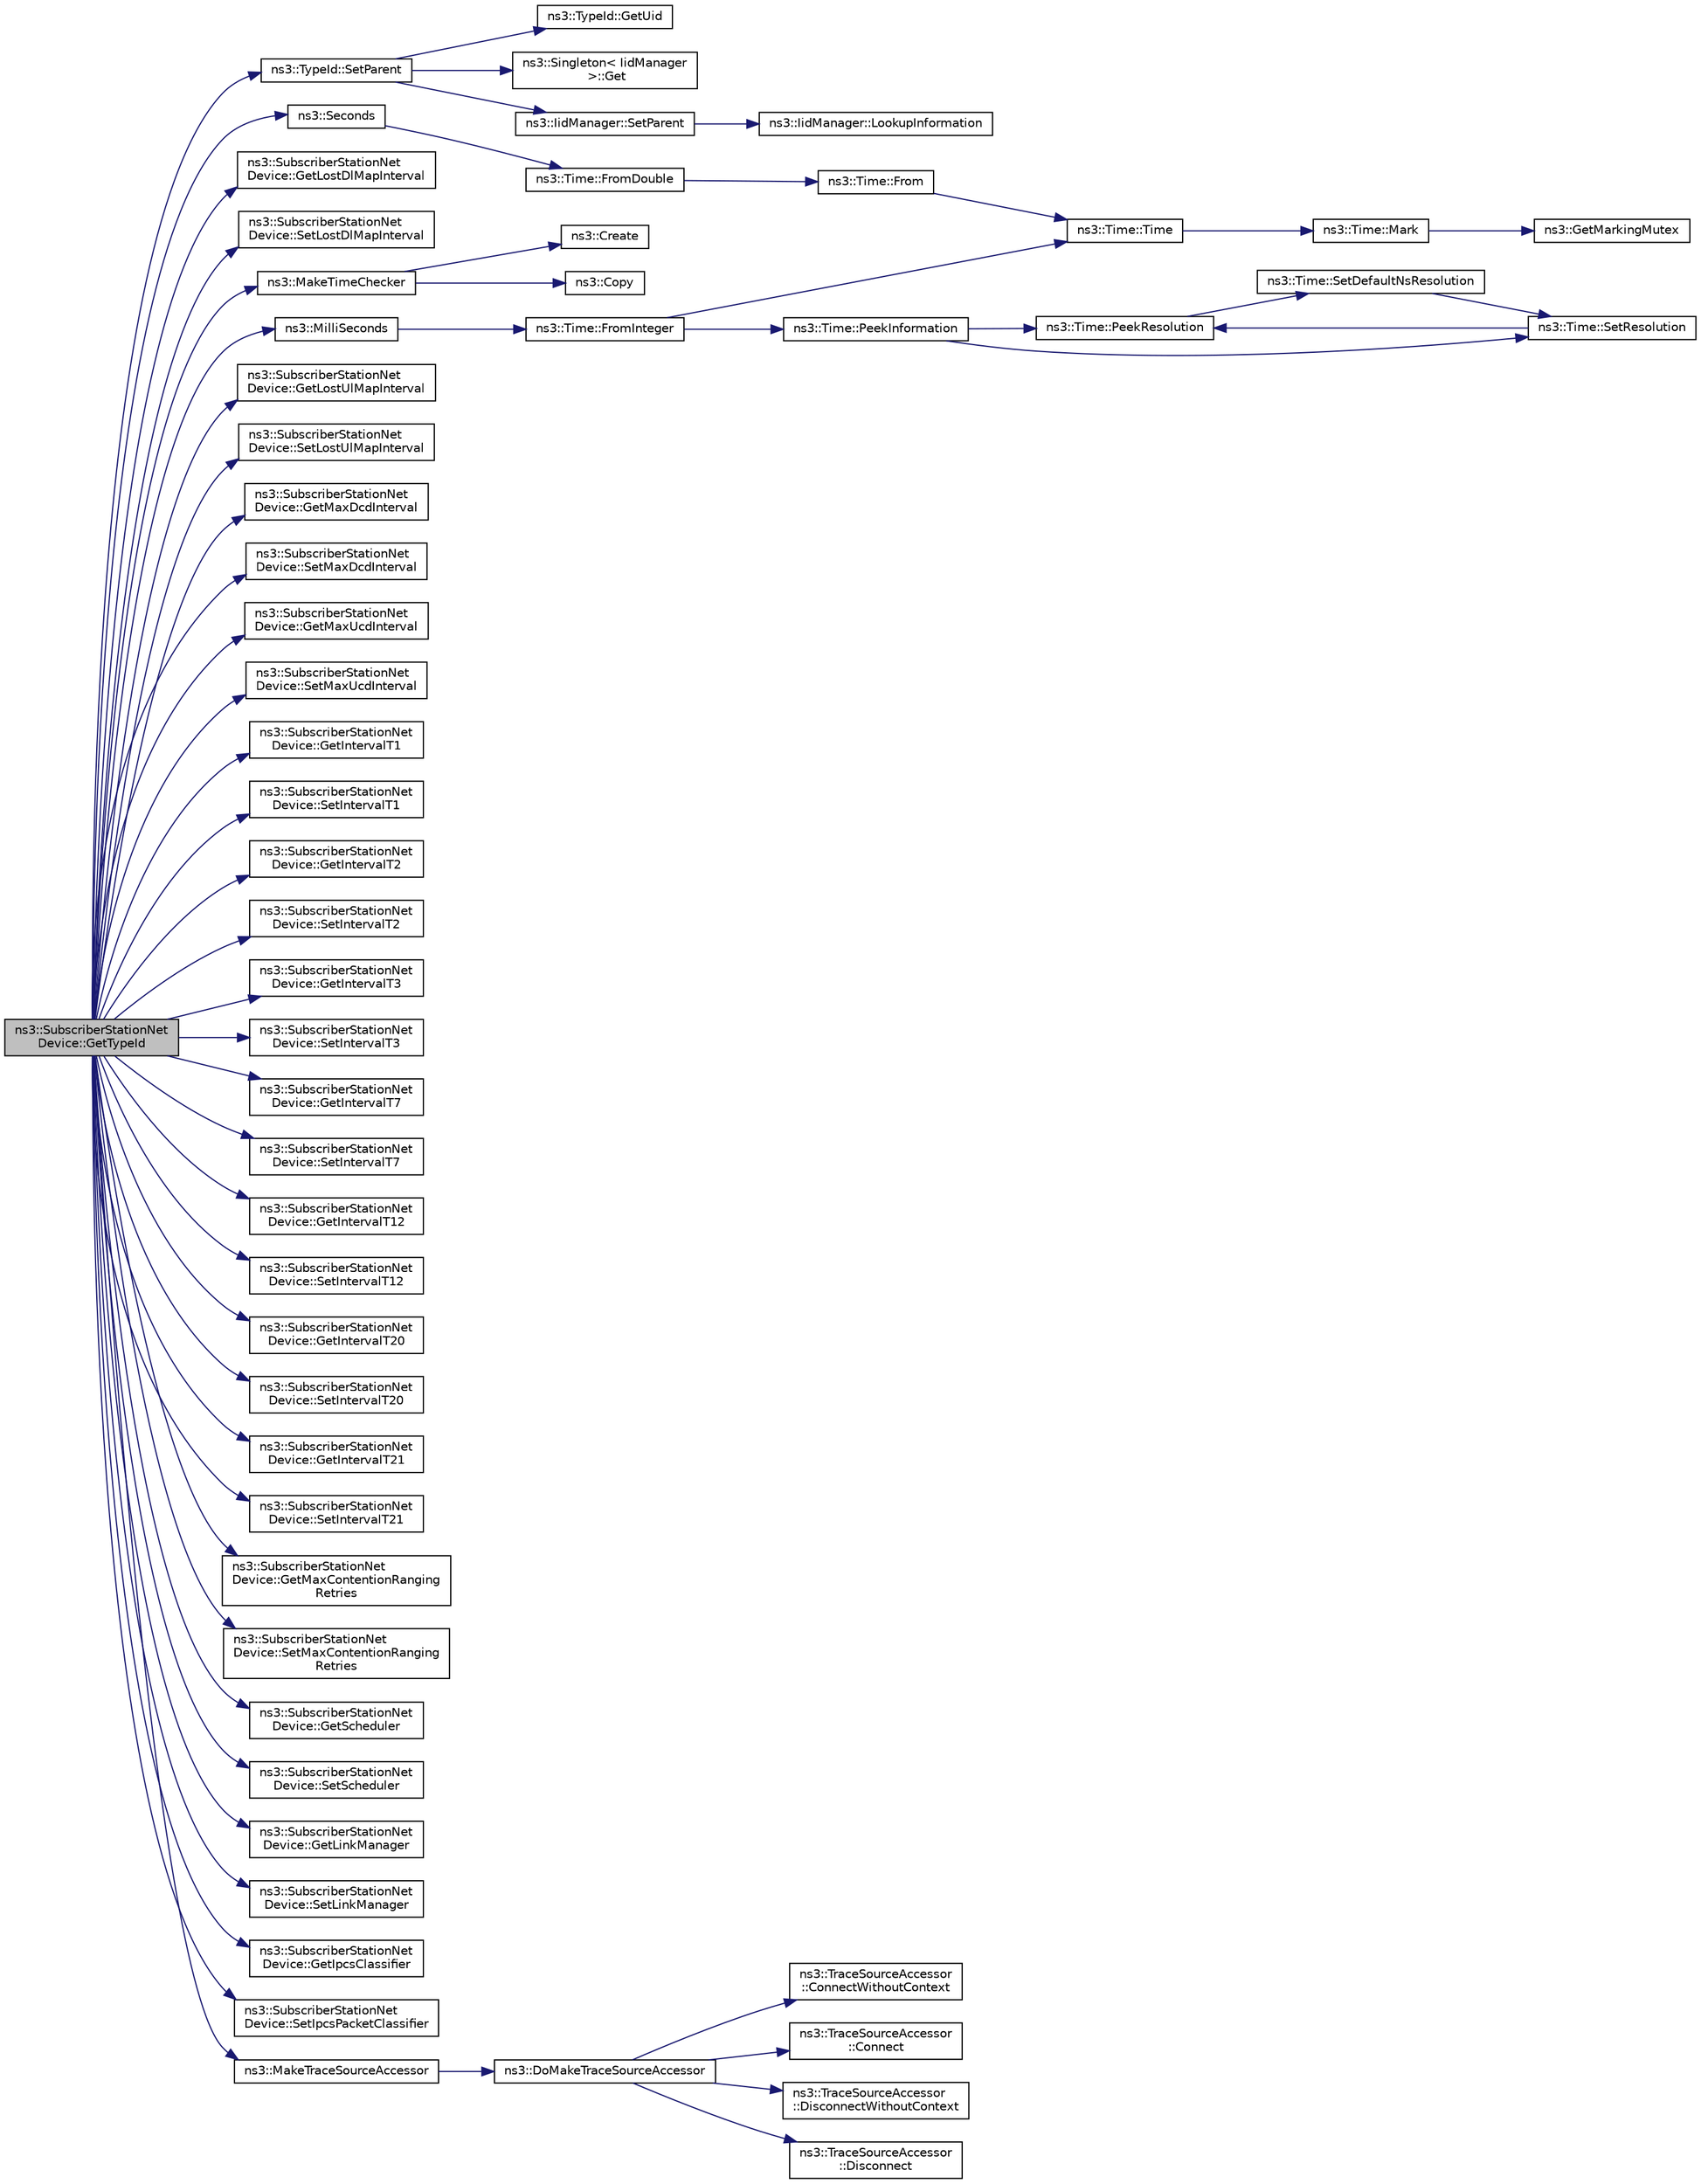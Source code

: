 digraph "ns3::SubscriberStationNetDevice::GetTypeId"
{
  edge [fontname="Helvetica",fontsize="10",labelfontname="Helvetica",labelfontsize="10"];
  node [fontname="Helvetica",fontsize="10",shape=record];
  rankdir="LR";
  Node1 [label="ns3::SubscriberStationNet\lDevice::GetTypeId",height=0.2,width=0.4,color="black", fillcolor="grey75", style="filled", fontcolor="black"];
  Node1 -> Node2 [color="midnightblue",fontsize="10",style="solid"];
  Node2 [label="ns3::TypeId::SetParent",height=0.2,width=0.4,color="black", fillcolor="white", style="filled",URL="$d6/d11/classns3_1_1TypeId.html#abaaca67ab7d2471067e7c275df0f7309"];
  Node2 -> Node3 [color="midnightblue",fontsize="10",style="solid"];
  Node3 [label="ns3::TypeId::GetUid",height=0.2,width=0.4,color="black", fillcolor="white", style="filled",URL="$d6/d11/classns3_1_1TypeId.html#acd3e41de6340d06299f4fd63e2ed8da0"];
  Node2 -> Node4 [color="midnightblue",fontsize="10",style="solid"];
  Node4 [label="ns3::Singleton\< IidManager\l \>::Get",height=0.2,width=0.4,color="black", fillcolor="white", style="filled",URL="$d8/d77/classns3_1_1Singleton.html#a80a2cd3c25a27ea72add7a9f7a141ffa"];
  Node2 -> Node5 [color="midnightblue",fontsize="10",style="solid"];
  Node5 [label="ns3::IidManager::SetParent",height=0.2,width=0.4,color="black", fillcolor="white", style="filled",URL="$d4/d1c/classns3_1_1IidManager.html#a4042931260554c907699367b6811426f"];
  Node5 -> Node6 [color="midnightblue",fontsize="10",style="solid"];
  Node6 [label="ns3::IidManager::LookupInformation",height=0.2,width=0.4,color="black", fillcolor="white", style="filled",URL="$d4/d1c/classns3_1_1IidManager.html#a6b1f4ba2815dba27a377e8a8db2384cf"];
  Node1 -> Node7 [color="midnightblue",fontsize="10",style="solid"];
  Node7 [label="ns3::Seconds",height=0.2,width=0.4,color="black", fillcolor="white", style="filled",URL="$d1/dec/group__timecivil.html#ga33c34b816f8ff6628e33d5c8e9713b9e"];
  Node7 -> Node8 [color="midnightblue",fontsize="10",style="solid"];
  Node8 [label="ns3::Time::FromDouble",height=0.2,width=0.4,color="black", fillcolor="white", style="filled",URL="$dc/d04/classns3_1_1Time.html#a60e845f4a74e62495b86356afe604cb4"];
  Node8 -> Node9 [color="midnightblue",fontsize="10",style="solid"];
  Node9 [label="ns3::Time::From",height=0.2,width=0.4,color="black", fillcolor="white", style="filled",URL="$dc/d04/classns3_1_1Time.html#a34e4acc13d0e08cc8cb9cd3b838b9baf"];
  Node9 -> Node10 [color="midnightblue",fontsize="10",style="solid"];
  Node10 [label="ns3::Time::Time",height=0.2,width=0.4,color="black", fillcolor="white", style="filled",URL="$dc/d04/classns3_1_1Time.html#a8a39dc1b8cbbd7fe6d940e492d1b925e"];
  Node10 -> Node11 [color="midnightblue",fontsize="10",style="solid"];
  Node11 [label="ns3::Time::Mark",height=0.2,width=0.4,color="black", fillcolor="white", style="filled",URL="$dc/d04/classns3_1_1Time.html#aa7eef2a1119c1c4855d99f1e83d44c54"];
  Node11 -> Node12 [color="midnightblue",fontsize="10",style="solid"];
  Node12 [label="ns3::GetMarkingMutex",height=0.2,width=0.4,color="black", fillcolor="white", style="filled",URL="$d7/d2e/namespacens3.html#ac4356aa982bd2ddb0f7ebbf94539919d"];
  Node1 -> Node13 [color="midnightblue",fontsize="10",style="solid"];
  Node13 [label="ns3::SubscriberStationNet\lDevice::GetLostDlMapInterval",height=0.2,width=0.4,color="black", fillcolor="white", style="filled",URL="$d4/de5/classns3_1_1SubscriberStationNetDevice.html#a737de9b42898da37948466c9121c1062"];
  Node1 -> Node14 [color="midnightblue",fontsize="10",style="solid"];
  Node14 [label="ns3::SubscriberStationNet\lDevice::SetLostDlMapInterval",height=0.2,width=0.4,color="black", fillcolor="white", style="filled",URL="$d4/de5/classns3_1_1SubscriberStationNetDevice.html#ab3e45418a327b441cc4a12b6c2522a08"];
  Node1 -> Node15 [color="midnightblue",fontsize="10",style="solid"];
  Node15 [label="ns3::MakeTimeChecker",height=0.2,width=0.4,color="black", fillcolor="white", style="filled",URL="$d9/d7d/group__time.html#ga7032965bd4afa578691d88c09e4481c1",tooltip="Helper to make a Time checker with bounded range. Both limits are inclusive. "];
  Node15 -> Node16 [color="midnightblue",fontsize="10",style="solid"];
  Node16 [label="ns3::Create",height=0.2,width=0.4,color="black", fillcolor="white", style="filled",URL="$d2/df2/group__ptr.html#ga0406dd2d929ceac05ce39d4579fa3e4b"];
  Node15 -> Node17 [color="midnightblue",fontsize="10",style="solid"];
  Node17 [label="ns3::Copy",height=0.2,width=0.4,color="black", fillcolor="white", style="filled",URL="$d7/d2e/namespacens3.html#a952d99f6d759fee74dda19f308451bc1"];
  Node1 -> Node18 [color="midnightblue",fontsize="10",style="solid"];
  Node18 [label="ns3::MilliSeconds",height=0.2,width=0.4,color="black", fillcolor="white", style="filled",URL="$d1/dec/group__timecivil.html#gaf26127cf4571146b83a92ee18679c7a9"];
  Node18 -> Node19 [color="midnightblue",fontsize="10",style="solid"];
  Node19 [label="ns3::Time::FromInteger",height=0.2,width=0.4,color="black", fillcolor="white", style="filled",URL="$dc/d04/classns3_1_1Time.html#a3e742c67b2764e75ff95f9b754d43fe9"];
  Node19 -> Node20 [color="midnightblue",fontsize="10",style="solid"];
  Node20 [label="ns3::Time::PeekInformation",height=0.2,width=0.4,color="black", fillcolor="white", style="filled",URL="$dc/d04/classns3_1_1Time.html#a0b023c55c20582aa7c1781aacf128034"];
  Node20 -> Node21 [color="midnightblue",fontsize="10",style="solid"];
  Node21 [label="ns3::Time::PeekResolution",height=0.2,width=0.4,color="black", fillcolor="white", style="filled",URL="$dc/d04/classns3_1_1Time.html#a963e53522278fcbdf1ab9f7adbd0f5d6"];
  Node21 -> Node22 [color="midnightblue",fontsize="10",style="solid"];
  Node22 [label="ns3::Time::SetDefaultNsResolution",height=0.2,width=0.4,color="black", fillcolor="white", style="filled",URL="$dc/d04/classns3_1_1Time.html#a6a872e62f71dfa817fef2c549473d980"];
  Node22 -> Node23 [color="midnightblue",fontsize="10",style="solid"];
  Node23 [label="ns3::Time::SetResolution",height=0.2,width=0.4,color="black", fillcolor="white", style="filled",URL="$dc/d04/classns3_1_1Time.html#ac89165ba7715b66017a49c718f4aef09"];
  Node23 -> Node21 [color="midnightblue",fontsize="10",style="solid"];
  Node20 -> Node23 [color="midnightblue",fontsize="10",style="solid"];
  Node19 -> Node10 [color="midnightblue",fontsize="10",style="solid"];
  Node1 -> Node24 [color="midnightblue",fontsize="10",style="solid"];
  Node24 [label="ns3::SubscriberStationNet\lDevice::GetLostUlMapInterval",height=0.2,width=0.4,color="black", fillcolor="white", style="filled",URL="$d4/de5/classns3_1_1SubscriberStationNetDevice.html#a1d99717df71233304f6f1422e4c40140"];
  Node1 -> Node25 [color="midnightblue",fontsize="10",style="solid"];
  Node25 [label="ns3::SubscriberStationNet\lDevice::SetLostUlMapInterval",height=0.2,width=0.4,color="black", fillcolor="white", style="filled",URL="$d4/de5/classns3_1_1SubscriberStationNetDevice.html#a63f2307780be213f889626b12d7607e3"];
  Node1 -> Node26 [color="midnightblue",fontsize="10",style="solid"];
  Node26 [label="ns3::SubscriberStationNet\lDevice::GetMaxDcdInterval",height=0.2,width=0.4,color="black", fillcolor="white", style="filled",URL="$d4/de5/classns3_1_1SubscriberStationNetDevice.html#a628b51a13458fa7abaef5272abffaeee"];
  Node1 -> Node27 [color="midnightblue",fontsize="10",style="solid"];
  Node27 [label="ns3::SubscriberStationNet\lDevice::SetMaxDcdInterval",height=0.2,width=0.4,color="black", fillcolor="white", style="filled",URL="$d4/de5/classns3_1_1SubscriberStationNetDevice.html#a4585da17939328e8b4a1ef4c6834064d"];
  Node1 -> Node28 [color="midnightblue",fontsize="10",style="solid"];
  Node28 [label="ns3::SubscriberStationNet\lDevice::GetMaxUcdInterval",height=0.2,width=0.4,color="black", fillcolor="white", style="filled",URL="$d4/de5/classns3_1_1SubscriberStationNetDevice.html#ad4c349a64630f649abfa8cf9dc12ad55"];
  Node1 -> Node29 [color="midnightblue",fontsize="10",style="solid"];
  Node29 [label="ns3::SubscriberStationNet\lDevice::SetMaxUcdInterval",height=0.2,width=0.4,color="black", fillcolor="white", style="filled",URL="$d4/de5/classns3_1_1SubscriberStationNetDevice.html#afbb70fe7e08bd4230ee03312328fb1b6"];
  Node1 -> Node30 [color="midnightblue",fontsize="10",style="solid"];
  Node30 [label="ns3::SubscriberStationNet\lDevice::GetIntervalT1",height=0.2,width=0.4,color="black", fillcolor="white", style="filled",URL="$d4/de5/classns3_1_1SubscriberStationNetDevice.html#a40555412fa9dc77df354030168e0d662"];
  Node1 -> Node31 [color="midnightblue",fontsize="10",style="solid"];
  Node31 [label="ns3::SubscriberStationNet\lDevice::SetIntervalT1",height=0.2,width=0.4,color="black", fillcolor="white", style="filled",URL="$d4/de5/classns3_1_1SubscriberStationNetDevice.html#a3d0eced821975da68d0182f96c17cd81"];
  Node1 -> Node32 [color="midnightblue",fontsize="10",style="solid"];
  Node32 [label="ns3::SubscriberStationNet\lDevice::GetIntervalT2",height=0.2,width=0.4,color="black", fillcolor="white", style="filled",URL="$d4/de5/classns3_1_1SubscriberStationNetDevice.html#a4ef793930cbb70ec9e49c0c8b7d992ae"];
  Node1 -> Node33 [color="midnightblue",fontsize="10",style="solid"];
  Node33 [label="ns3::SubscriberStationNet\lDevice::SetIntervalT2",height=0.2,width=0.4,color="black", fillcolor="white", style="filled",URL="$d4/de5/classns3_1_1SubscriberStationNetDevice.html#a9f483dc03d4994f3a6f302c7a1dc4ecd"];
  Node1 -> Node34 [color="midnightblue",fontsize="10",style="solid"];
  Node34 [label="ns3::SubscriberStationNet\lDevice::GetIntervalT3",height=0.2,width=0.4,color="black", fillcolor="white", style="filled",URL="$d4/de5/classns3_1_1SubscriberStationNetDevice.html#a44d58fe9951838bf4cc43d10f676096c"];
  Node1 -> Node35 [color="midnightblue",fontsize="10",style="solid"];
  Node35 [label="ns3::SubscriberStationNet\lDevice::SetIntervalT3",height=0.2,width=0.4,color="black", fillcolor="white", style="filled",URL="$d4/de5/classns3_1_1SubscriberStationNetDevice.html#aa7a44e7812678c7ae922457c17121e64"];
  Node1 -> Node36 [color="midnightblue",fontsize="10",style="solid"];
  Node36 [label="ns3::SubscriberStationNet\lDevice::GetIntervalT7",height=0.2,width=0.4,color="black", fillcolor="white", style="filled",URL="$d4/de5/classns3_1_1SubscriberStationNetDevice.html#a94cea1ae0e0b557a201822b5f1bf2fef"];
  Node1 -> Node37 [color="midnightblue",fontsize="10",style="solid"];
  Node37 [label="ns3::SubscriberStationNet\lDevice::SetIntervalT7",height=0.2,width=0.4,color="black", fillcolor="white", style="filled",URL="$d4/de5/classns3_1_1SubscriberStationNetDevice.html#ac21986727dc13c0963002692260f15c3"];
  Node1 -> Node38 [color="midnightblue",fontsize="10",style="solid"];
  Node38 [label="ns3::SubscriberStationNet\lDevice::GetIntervalT12",height=0.2,width=0.4,color="black", fillcolor="white", style="filled",URL="$d4/de5/classns3_1_1SubscriberStationNetDevice.html#a2abfe5609632c7ca5ca9c8e05425983e"];
  Node1 -> Node39 [color="midnightblue",fontsize="10",style="solid"];
  Node39 [label="ns3::SubscriberStationNet\lDevice::SetIntervalT12",height=0.2,width=0.4,color="black", fillcolor="white", style="filled",URL="$d4/de5/classns3_1_1SubscriberStationNetDevice.html#aa766c01a50b7dead37cb7e8a8c125866"];
  Node1 -> Node40 [color="midnightblue",fontsize="10",style="solid"];
  Node40 [label="ns3::SubscriberStationNet\lDevice::GetIntervalT20",height=0.2,width=0.4,color="black", fillcolor="white", style="filled",URL="$d4/de5/classns3_1_1SubscriberStationNetDevice.html#a610c71850cdc6979a37516bff65b335b"];
  Node1 -> Node41 [color="midnightblue",fontsize="10",style="solid"];
  Node41 [label="ns3::SubscriberStationNet\lDevice::SetIntervalT20",height=0.2,width=0.4,color="black", fillcolor="white", style="filled",URL="$d4/de5/classns3_1_1SubscriberStationNetDevice.html#a3632a6e8747c623d76a42ba04d1e2bff"];
  Node1 -> Node42 [color="midnightblue",fontsize="10",style="solid"];
  Node42 [label="ns3::SubscriberStationNet\lDevice::GetIntervalT21",height=0.2,width=0.4,color="black", fillcolor="white", style="filled",URL="$d4/de5/classns3_1_1SubscriberStationNetDevice.html#a50ca17be4aafba3a5e4fe0b09377f63d"];
  Node1 -> Node43 [color="midnightblue",fontsize="10",style="solid"];
  Node43 [label="ns3::SubscriberStationNet\lDevice::SetIntervalT21",height=0.2,width=0.4,color="black", fillcolor="white", style="filled",URL="$d4/de5/classns3_1_1SubscriberStationNetDevice.html#a3515531d206ef5a6f22e280e438ed323"];
  Node1 -> Node44 [color="midnightblue",fontsize="10",style="solid"];
  Node44 [label="ns3::SubscriberStationNet\lDevice::GetMaxContentionRanging\lRetries",height=0.2,width=0.4,color="black", fillcolor="white", style="filled",URL="$d4/de5/classns3_1_1SubscriberStationNetDevice.html#a3aed1d6f40215ad2f993854d456e92a2"];
  Node1 -> Node45 [color="midnightblue",fontsize="10",style="solid"];
  Node45 [label="ns3::SubscriberStationNet\lDevice::SetMaxContentionRanging\lRetries",height=0.2,width=0.4,color="black", fillcolor="white", style="filled",URL="$d4/de5/classns3_1_1SubscriberStationNetDevice.html#a9773a4526d49df1e45a2ef73fef52d08"];
  Node1 -> Node46 [color="midnightblue",fontsize="10",style="solid"];
  Node46 [label="ns3::SubscriberStationNet\lDevice::GetScheduler",height=0.2,width=0.4,color="black", fillcolor="white", style="filled",URL="$d4/de5/classns3_1_1SubscriberStationNetDevice.html#a5a1914c1380b84087a6ec824900dbb38"];
  Node1 -> Node47 [color="midnightblue",fontsize="10",style="solid"];
  Node47 [label="ns3::SubscriberStationNet\lDevice::SetScheduler",height=0.2,width=0.4,color="black", fillcolor="white", style="filled",URL="$d4/de5/classns3_1_1SubscriberStationNetDevice.html#a5735241f5c5aff33d26756b6ecf0aad2"];
  Node1 -> Node48 [color="midnightblue",fontsize="10",style="solid"];
  Node48 [label="ns3::SubscriberStationNet\lDevice::GetLinkManager",height=0.2,width=0.4,color="black", fillcolor="white", style="filled",URL="$d4/de5/classns3_1_1SubscriberStationNetDevice.html#abd6cc1e645a5e7a84ea37a997fdfcea7"];
  Node1 -> Node49 [color="midnightblue",fontsize="10",style="solid"];
  Node49 [label="ns3::SubscriberStationNet\lDevice::SetLinkManager",height=0.2,width=0.4,color="black", fillcolor="white", style="filled",URL="$d4/de5/classns3_1_1SubscriberStationNetDevice.html#abf4511ae0cb9baaad9e12102287dd9c4",tooltip="sets the link manager to be used "];
  Node1 -> Node50 [color="midnightblue",fontsize="10",style="solid"];
  Node50 [label="ns3::SubscriberStationNet\lDevice::GetIpcsClassifier",height=0.2,width=0.4,color="black", fillcolor="white", style="filled",URL="$d4/de5/classns3_1_1SubscriberStationNetDevice.html#ab16ae477949fafaf132bfe2d8fb8f3cc"];
  Node1 -> Node51 [color="midnightblue",fontsize="10",style="solid"];
  Node51 [label="ns3::SubscriberStationNet\lDevice::SetIpcsPacketClassifier",height=0.2,width=0.4,color="black", fillcolor="white", style="filled",URL="$d4/de5/classns3_1_1SubscriberStationNetDevice.html#a3b4eaebe60f48b6d75e4d487bb036989",tooltip="Sets the packet classifier to be used. "];
  Node1 -> Node52 [color="midnightblue",fontsize="10",style="solid"];
  Node52 [label="ns3::MakeTraceSourceAccessor",height=0.2,width=0.4,color="black", fillcolor="white", style="filled",URL="$dd/d41/group__tracing.html#gab21a770b9855af4e8f69f7531ea4a6b0"];
  Node52 -> Node53 [color="midnightblue",fontsize="10",style="solid"];
  Node53 [label="ns3::DoMakeTraceSourceAccessor",height=0.2,width=0.4,color="black", fillcolor="white", style="filled",URL="$dd/d41/group__tracing.html#ga58e9c4db480094cef0bb8d87118146e5"];
  Node53 -> Node54 [color="midnightblue",fontsize="10",style="solid"];
  Node54 [label="ns3::TraceSourceAccessor\l::ConnectWithoutContext",height=0.2,width=0.4,color="black", fillcolor="white", style="filled",URL="$d2/deb/classns3_1_1TraceSourceAccessor.html#a1baf1c36b3d644fe210cc0e0835cfeb9"];
  Node53 -> Node55 [color="midnightblue",fontsize="10",style="solid"];
  Node55 [label="ns3::TraceSourceAccessor\l::Connect",height=0.2,width=0.4,color="black", fillcolor="white", style="filled",URL="$d2/deb/classns3_1_1TraceSourceAccessor.html#a2edac9639d21e12e9aee53c508bef172"];
  Node53 -> Node56 [color="midnightblue",fontsize="10",style="solid"];
  Node56 [label="ns3::TraceSourceAccessor\l::DisconnectWithoutContext",height=0.2,width=0.4,color="black", fillcolor="white", style="filled",URL="$d2/deb/classns3_1_1TraceSourceAccessor.html#a76a36d41611ea647e26884d9bf403544"];
  Node53 -> Node57 [color="midnightblue",fontsize="10",style="solid"];
  Node57 [label="ns3::TraceSourceAccessor\l::Disconnect",height=0.2,width=0.4,color="black", fillcolor="white", style="filled",URL="$d2/deb/classns3_1_1TraceSourceAccessor.html#a366f52ad46fc0c1058e21e24932ab546"];
}

